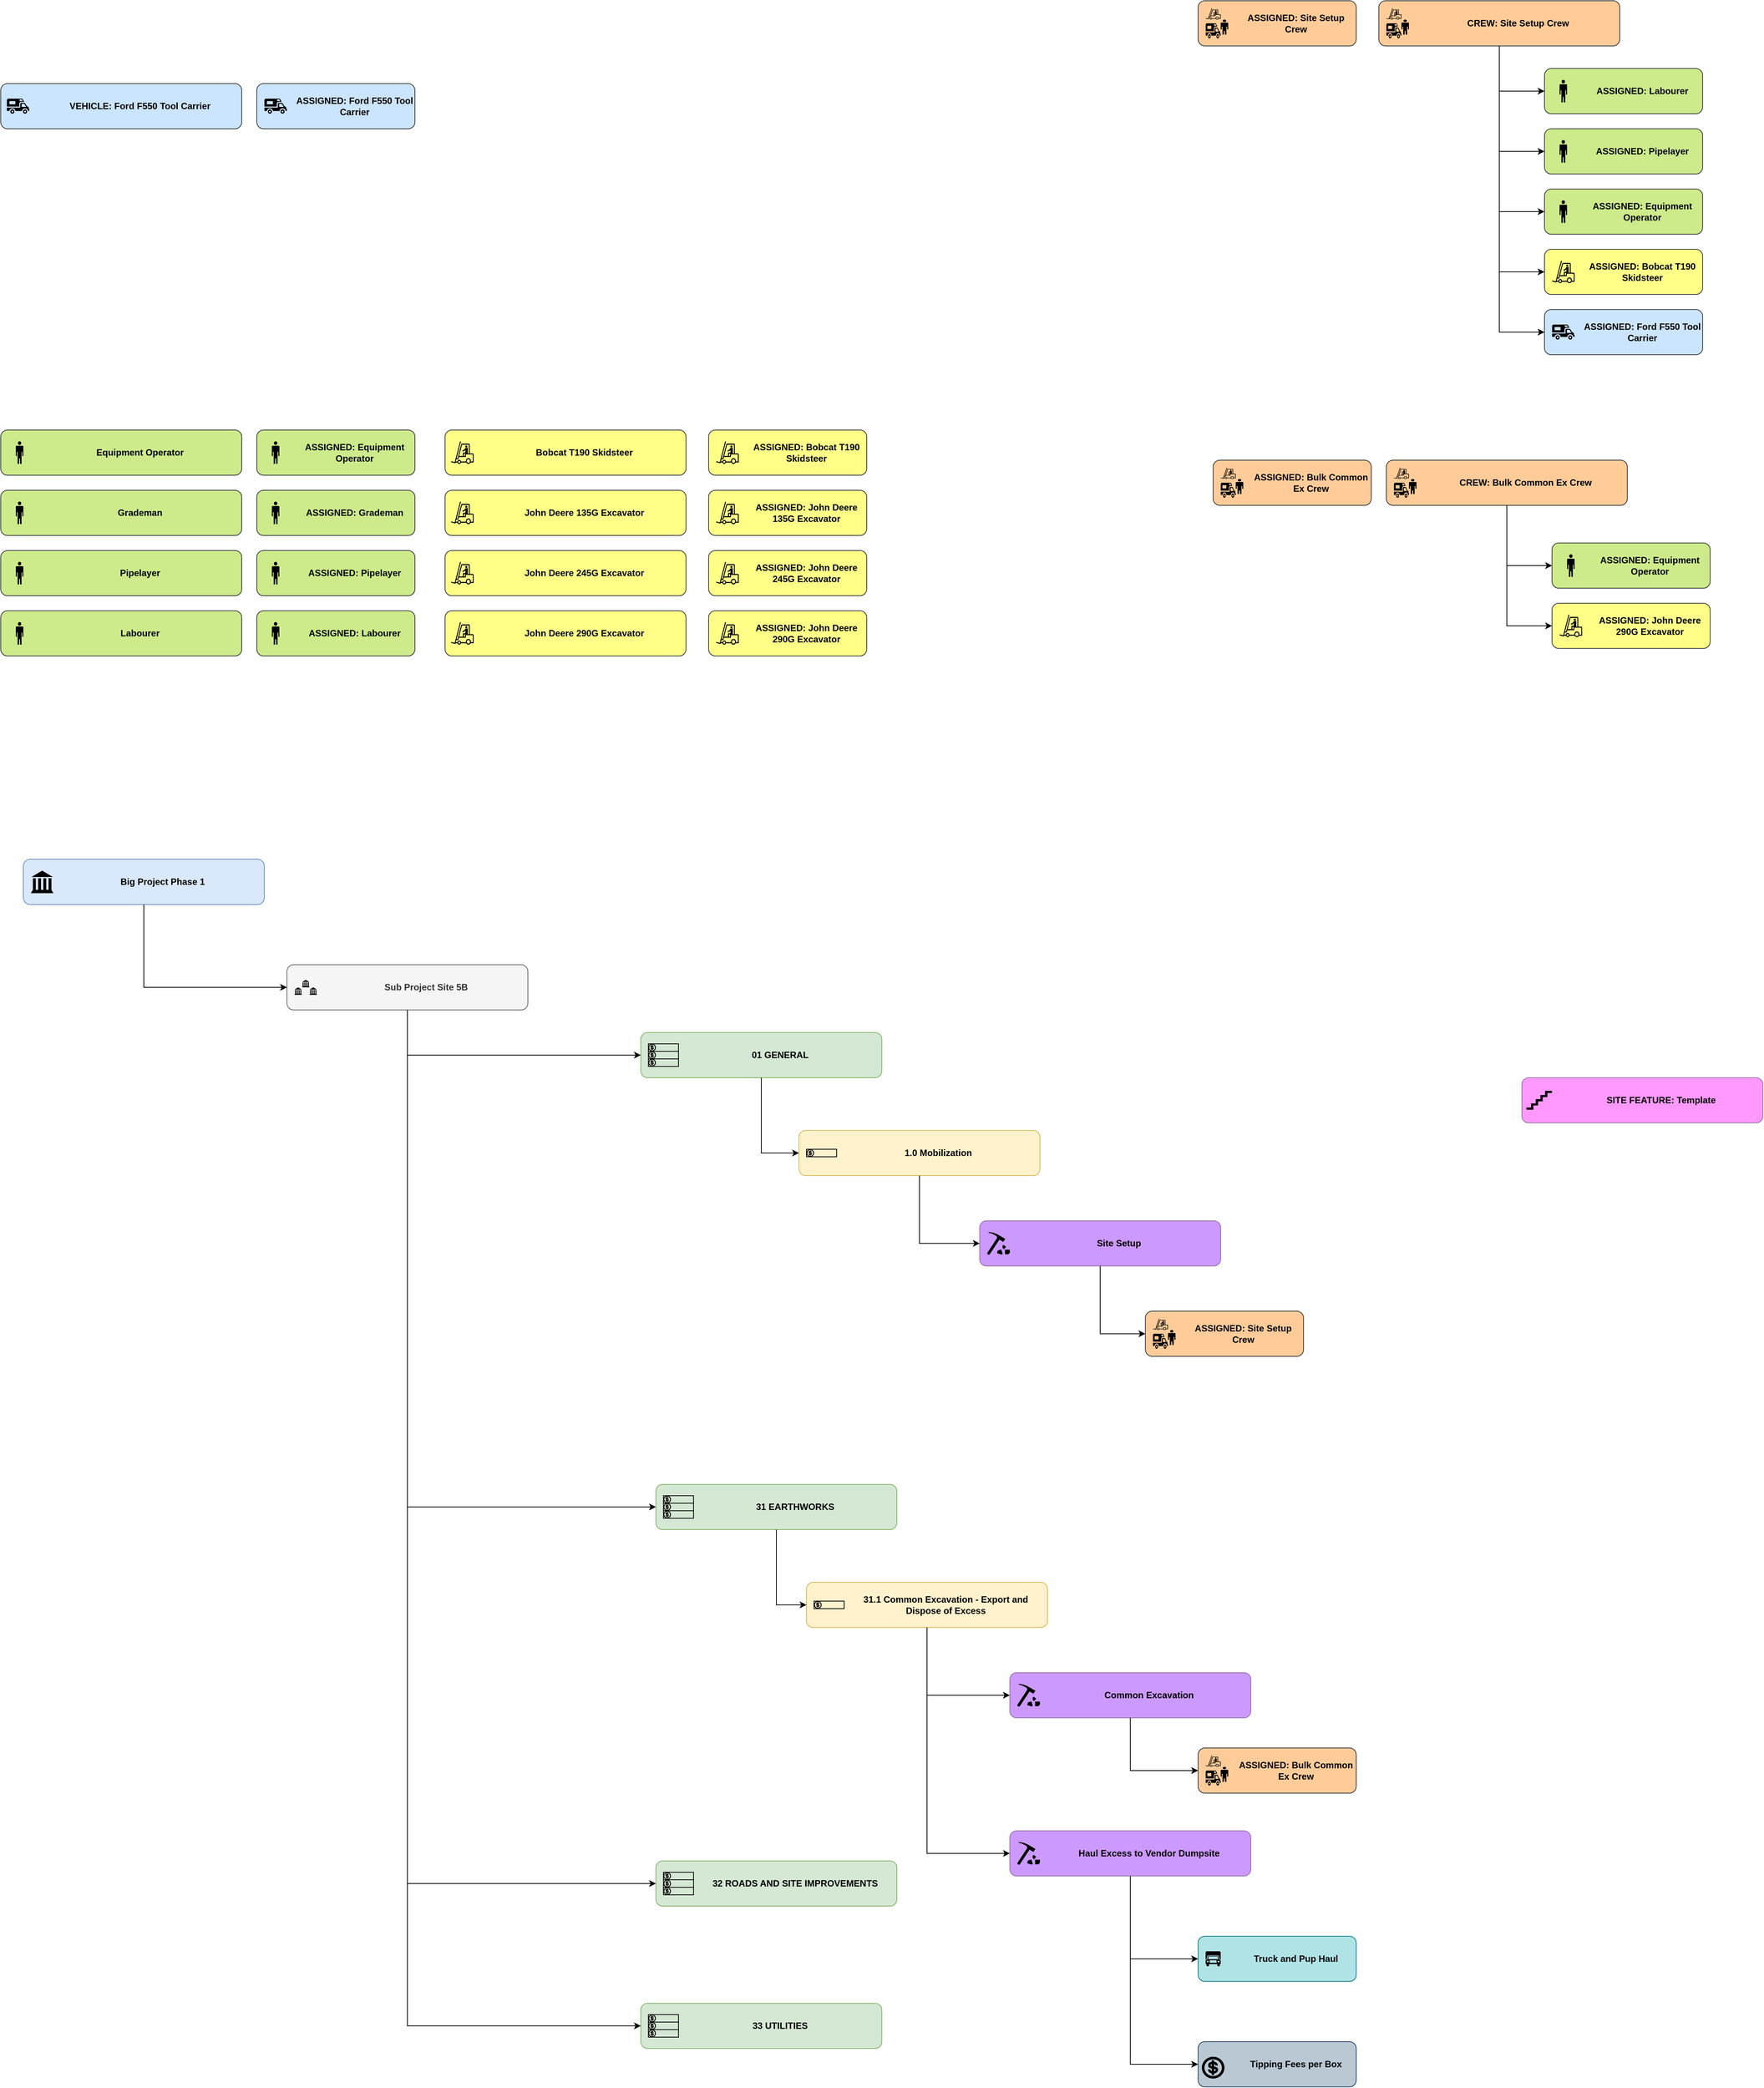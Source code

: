 <mxfile version="24.1.0" type="device">
  <diagram name="Page-1" id="LbiL-ViiE3Ngqwq_KXWn">
    <mxGraphModel dx="1400" dy="2087" grid="1" gridSize="10" guides="1" tooltips="1" connect="1" arrows="1" fold="1" page="1" pageScale="1" pageWidth="1600" pageHeight="1200" math="0" shadow="0">
      <root>
        <mxCell id="0" />
        <mxCell id="1" parent="0" />
        <mxCell id="XOTfRUJzOYHc899-o0_s-183" value="" style="group" vertex="1" connectable="0" parent="1">
          <mxGeometry x="450" y="350" width="320" height="60" as="geometry" />
        </mxCell>
        <object label="Sub Project Site 5B" nodeType="subProject" subProjectName="Sub Project Site 5B" id="XOTfRUJzOYHc899-o0_s-184">
          <mxCell style="rounded=1;whiteSpace=wrap;html=1;fillColor=#f5f5f5;fontColor=#333333;strokeColor=#666666;fontStyle=1;spacingLeft=50;" vertex="1" parent="XOTfRUJzOYHc899-o0_s-183">
            <mxGeometry width="320" height="60" as="geometry" />
          </mxCell>
        </object>
        <mxCell id="XOTfRUJzOYHc899-o0_s-185" value="" style="shape=mxgraph.signs.travel.museum;html=1;pointerEvents=1;fillColor=#000000;strokeColor=none;verticalLabelPosition=bottom;verticalAlign=top;align=center;sketch=0;" vertex="1" parent="XOTfRUJzOYHc899-o0_s-183">
          <mxGeometry x="20" y="20" width="10" height="10" as="geometry" />
        </mxCell>
        <mxCell id="XOTfRUJzOYHc899-o0_s-186" value="" style="shape=mxgraph.signs.travel.museum;html=1;pointerEvents=1;fillColor=#000000;strokeColor=none;verticalLabelPosition=bottom;verticalAlign=top;align=center;sketch=0;" vertex="1" parent="XOTfRUJzOYHc899-o0_s-183">
          <mxGeometry x="10" y="30" width="10" height="10" as="geometry" />
        </mxCell>
        <mxCell id="XOTfRUJzOYHc899-o0_s-187" value="" style="shape=mxgraph.signs.travel.museum;html=1;pointerEvents=1;fillColor=#000000;strokeColor=none;verticalLabelPosition=bottom;verticalAlign=top;align=center;sketch=0;" vertex="1" parent="XOTfRUJzOYHc899-o0_s-183">
          <mxGeometry x="30" y="30" width="10" height="10" as="geometry" />
        </mxCell>
        <mxCell id="XOTfRUJzOYHc899-o0_s-189" value="" style="group" vertex="1" connectable="0" parent="1">
          <mxGeometry x="100" y="210" width="320" height="60" as="geometry" />
        </mxCell>
        <object label="Big Project Phase 1" nodeType="project" projectName="Big Project Phase 1" id="XOTfRUJzOYHc899-o0_s-190">
          <mxCell style="rounded=1;whiteSpace=wrap;html=1;fillColor=#dae8fc;strokeColor=#6c8ebf;fontStyle=1;spacingLeft=50;" vertex="1" parent="XOTfRUJzOYHc899-o0_s-189">
            <mxGeometry width="320" height="60" as="geometry" />
          </mxCell>
        </object>
        <mxCell id="XOTfRUJzOYHc899-o0_s-191" value="" style="shape=mxgraph.signs.travel.museum;html=1;pointerEvents=1;fillColor=#000000;strokeColor=none;verticalLabelPosition=bottom;verticalAlign=top;align=center;sketch=0;" vertex="1" parent="XOTfRUJzOYHc899-o0_s-189">
          <mxGeometry x="10" y="15" width="30" height="30" as="geometry" />
        </mxCell>
        <mxCell id="XOTfRUJzOYHc899-o0_s-194" style="edgeStyle=orthogonalEdgeStyle;rounded=0;orthogonalLoop=1;jettySize=auto;html=1;exitX=0.5;exitY=1;exitDx=0;exitDy=0;entryX=0;entryY=0.5;entryDx=0;entryDy=0;" edge="1" parent="1" source="XOTfRUJzOYHc899-o0_s-190" target="XOTfRUJzOYHc899-o0_s-184">
          <mxGeometry relative="1" as="geometry" />
        </mxCell>
        <mxCell id="XOTfRUJzOYHc899-o0_s-217" value="" style="group" vertex="1" connectable="0" parent="1">
          <mxGeometry x="920" y="440" width="320" height="60" as="geometry" />
        </mxCell>
        <object label="01 GENERAL" nodeType="bidItemGroup" bidItemGroupDescription="GENERAL" bidItemGroupNumber="01" id="XOTfRUJzOYHc899-o0_s-218">
          <mxCell style="rounded=1;whiteSpace=wrap;html=1;fillColor=#d5e8d4;strokeColor=#82b366;fontStyle=1;spacingLeft=50;" vertex="1" parent="XOTfRUJzOYHc899-o0_s-217">
            <mxGeometry width="320" height="60" as="geometry" />
          </mxCell>
        </object>
        <mxCell id="XOTfRUJzOYHc899-o0_s-219" value="" style="verticalLabelPosition=bottom;verticalAlign=top;html=1;shape=mxgraph.basic.rect;fillColor2=none;strokeWidth=1;size=20;indent=5;fillColor=none;" vertex="1" parent="XOTfRUJzOYHc899-o0_s-217">
          <mxGeometry x="10" y="15" width="40" height="10" as="geometry" />
        </mxCell>
        <mxCell id="XOTfRUJzOYHc899-o0_s-220" value="" style="shape=mxgraph.signs.travel.cashier;html=1;pointerEvents=1;fillColor=#000000;strokeColor=none;verticalLabelPosition=bottom;verticalAlign=top;align=center;sketch=0;" vertex="1" parent="XOTfRUJzOYHc899-o0_s-217">
          <mxGeometry x="10" y="15" width="10" height="10" as="geometry" />
        </mxCell>
        <mxCell id="XOTfRUJzOYHc899-o0_s-221" value="" style="verticalLabelPosition=bottom;verticalAlign=top;html=1;shape=mxgraph.basic.rect;fillColor2=none;strokeWidth=1;size=20;indent=5;fillColor=none;" vertex="1" parent="XOTfRUJzOYHc899-o0_s-217">
          <mxGeometry x="10" y="25" width="40" height="10" as="geometry" />
        </mxCell>
        <mxCell id="XOTfRUJzOYHc899-o0_s-222" value="" style="shape=mxgraph.signs.travel.cashier;html=1;pointerEvents=1;fillColor=#000000;strokeColor=none;verticalLabelPosition=bottom;verticalAlign=top;align=center;sketch=0;" vertex="1" parent="XOTfRUJzOYHc899-o0_s-217">
          <mxGeometry x="10" y="25" width="10" height="10" as="geometry" />
        </mxCell>
        <mxCell id="XOTfRUJzOYHc899-o0_s-223" value="" style="verticalLabelPosition=bottom;verticalAlign=top;html=1;shape=mxgraph.basic.rect;fillColor2=none;strokeWidth=1;size=20;indent=5;fillColor=none;" vertex="1" parent="XOTfRUJzOYHc899-o0_s-217">
          <mxGeometry x="10" y="35" width="40" height="10" as="geometry" />
        </mxCell>
        <mxCell id="XOTfRUJzOYHc899-o0_s-224" value="" style="shape=mxgraph.signs.travel.cashier;html=1;pointerEvents=1;fillColor=#000000;strokeColor=none;verticalLabelPosition=bottom;verticalAlign=top;align=center;sketch=0;" vertex="1" parent="XOTfRUJzOYHc899-o0_s-217">
          <mxGeometry x="10" y="35" width="10" height="10" as="geometry" />
        </mxCell>
        <mxCell id="XOTfRUJzOYHc899-o0_s-225" style="edgeStyle=orthogonalEdgeStyle;rounded=0;orthogonalLoop=1;jettySize=auto;html=1;exitX=0.5;exitY=1;exitDx=0;exitDy=0;entryX=0;entryY=0.5;entryDx=0;entryDy=0;" edge="1" parent="1" source="XOTfRUJzOYHc899-o0_s-184" target="XOTfRUJzOYHc899-o0_s-218">
          <mxGeometry relative="1" as="geometry" />
        </mxCell>
        <mxCell id="XOTfRUJzOYHc899-o0_s-226" value="" style="group" vertex="1" connectable="0" parent="1">
          <mxGeometry x="940" y="1040" width="320" height="60" as="geometry" />
        </mxCell>
        <object label="31 EARTHWORKS" nodeType="bidItemGroup" bidItemGroupDescription="EARTHWORKS" bidItemGroupNumber="31" id="XOTfRUJzOYHc899-o0_s-227">
          <mxCell style="rounded=1;whiteSpace=wrap;html=1;fillColor=#d5e8d4;strokeColor=#82b366;fontStyle=1;spacingLeft=50;" vertex="1" parent="XOTfRUJzOYHc899-o0_s-226">
            <mxGeometry width="320" height="60" as="geometry" />
          </mxCell>
        </object>
        <mxCell id="XOTfRUJzOYHc899-o0_s-228" value="" style="verticalLabelPosition=bottom;verticalAlign=top;html=1;shape=mxgraph.basic.rect;fillColor2=none;strokeWidth=1;size=20;indent=5;fillColor=none;" vertex="1" parent="XOTfRUJzOYHc899-o0_s-226">
          <mxGeometry x="10" y="15" width="40" height="10" as="geometry" />
        </mxCell>
        <mxCell id="XOTfRUJzOYHc899-o0_s-229" value="" style="shape=mxgraph.signs.travel.cashier;html=1;pointerEvents=1;fillColor=#000000;strokeColor=none;verticalLabelPosition=bottom;verticalAlign=top;align=center;sketch=0;" vertex="1" parent="XOTfRUJzOYHc899-o0_s-226">
          <mxGeometry x="10" y="15" width="10" height="10" as="geometry" />
        </mxCell>
        <mxCell id="XOTfRUJzOYHc899-o0_s-230" value="" style="verticalLabelPosition=bottom;verticalAlign=top;html=1;shape=mxgraph.basic.rect;fillColor2=none;strokeWidth=1;size=20;indent=5;fillColor=none;" vertex="1" parent="XOTfRUJzOYHc899-o0_s-226">
          <mxGeometry x="10" y="25" width="40" height="10" as="geometry" />
        </mxCell>
        <mxCell id="XOTfRUJzOYHc899-o0_s-231" value="" style="shape=mxgraph.signs.travel.cashier;html=1;pointerEvents=1;fillColor=#000000;strokeColor=none;verticalLabelPosition=bottom;verticalAlign=top;align=center;sketch=0;" vertex="1" parent="XOTfRUJzOYHc899-o0_s-226">
          <mxGeometry x="10" y="25" width="10" height="10" as="geometry" />
        </mxCell>
        <mxCell id="XOTfRUJzOYHc899-o0_s-232" value="" style="verticalLabelPosition=bottom;verticalAlign=top;html=1;shape=mxgraph.basic.rect;fillColor2=none;strokeWidth=1;size=20;indent=5;fillColor=none;" vertex="1" parent="XOTfRUJzOYHc899-o0_s-226">
          <mxGeometry x="10" y="35" width="40" height="10" as="geometry" />
        </mxCell>
        <mxCell id="XOTfRUJzOYHc899-o0_s-233" value="" style="shape=mxgraph.signs.travel.cashier;html=1;pointerEvents=1;fillColor=#000000;strokeColor=none;verticalLabelPosition=bottom;verticalAlign=top;align=center;sketch=0;" vertex="1" parent="XOTfRUJzOYHc899-o0_s-226">
          <mxGeometry x="10" y="35" width="10" height="10" as="geometry" />
        </mxCell>
        <mxCell id="XOTfRUJzOYHc899-o0_s-234" style="edgeStyle=orthogonalEdgeStyle;rounded=0;orthogonalLoop=1;jettySize=auto;html=1;exitX=0.5;exitY=1;exitDx=0;exitDy=0;entryX=0;entryY=0.5;entryDx=0;entryDy=0;" edge="1" parent="1" source="XOTfRUJzOYHc899-o0_s-184" target="XOTfRUJzOYHc899-o0_s-227">
          <mxGeometry relative="1" as="geometry" />
        </mxCell>
        <mxCell id="XOTfRUJzOYHc899-o0_s-237" value="" style="group" vertex="1" connectable="0" parent="1">
          <mxGeometry x="920" y="1729" width="320" height="60" as="geometry" />
        </mxCell>
        <object label="33 UTILITIES" nodeType="bidItemGroup" bidItemGroupDescription="UTILITIES" bidItemGroupNumber="33" id="XOTfRUJzOYHc899-o0_s-238">
          <mxCell style="rounded=1;whiteSpace=wrap;html=1;fillColor=#d5e8d4;strokeColor=#82b366;fontStyle=1;spacingLeft=50;" vertex="1" parent="XOTfRUJzOYHc899-o0_s-237">
            <mxGeometry width="320" height="60" as="geometry" />
          </mxCell>
        </object>
        <mxCell id="XOTfRUJzOYHc899-o0_s-239" value="" style="verticalLabelPosition=bottom;verticalAlign=top;html=1;shape=mxgraph.basic.rect;fillColor2=none;strokeWidth=1;size=20;indent=5;fillColor=none;" vertex="1" parent="XOTfRUJzOYHc899-o0_s-237">
          <mxGeometry x="10" y="15" width="40" height="10" as="geometry" />
        </mxCell>
        <mxCell id="XOTfRUJzOYHc899-o0_s-240" value="" style="shape=mxgraph.signs.travel.cashier;html=1;pointerEvents=1;fillColor=#000000;strokeColor=none;verticalLabelPosition=bottom;verticalAlign=top;align=center;sketch=0;" vertex="1" parent="XOTfRUJzOYHc899-o0_s-237">
          <mxGeometry x="10" y="15" width="10" height="10" as="geometry" />
        </mxCell>
        <mxCell id="XOTfRUJzOYHc899-o0_s-241" value="" style="verticalLabelPosition=bottom;verticalAlign=top;html=1;shape=mxgraph.basic.rect;fillColor2=none;strokeWidth=1;size=20;indent=5;fillColor=none;" vertex="1" parent="XOTfRUJzOYHc899-o0_s-237">
          <mxGeometry x="10" y="25" width="40" height="10" as="geometry" />
        </mxCell>
        <mxCell id="XOTfRUJzOYHc899-o0_s-242" value="" style="shape=mxgraph.signs.travel.cashier;html=1;pointerEvents=1;fillColor=#000000;strokeColor=none;verticalLabelPosition=bottom;verticalAlign=top;align=center;sketch=0;" vertex="1" parent="XOTfRUJzOYHc899-o0_s-237">
          <mxGeometry x="10" y="25" width="10" height="10" as="geometry" />
        </mxCell>
        <mxCell id="XOTfRUJzOYHc899-o0_s-243" value="" style="verticalLabelPosition=bottom;verticalAlign=top;html=1;shape=mxgraph.basic.rect;fillColor2=none;strokeWidth=1;size=20;indent=5;fillColor=none;" vertex="1" parent="XOTfRUJzOYHc899-o0_s-237">
          <mxGeometry x="10" y="35" width="40" height="10" as="geometry" />
        </mxCell>
        <mxCell id="XOTfRUJzOYHc899-o0_s-244" value="" style="shape=mxgraph.signs.travel.cashier;html=1;pointerEvents=1;fillColor=#000000;strokeColor=none;verticalLabelPosition=bottom;verticalAlign=top;align=center;sketch=0;" vertex="1" parent="XOTfRUJzOYHc899-o0_s-237">
          <mxGeometry x="10" y="35" width="10" height="10" as="geometry" />
        </mxCell>
        <mxCell id="XOTfRUJzOYHc899-o0_s-245" value="" style="group" vertex="1" connectable="0" parent="1">
          <mxGeometry x="940" y="1540" width="320" height="60" as="geometry" />
        </mxCell>
        <object label="32 ROADS AND SITE IMPROVEMENTS" nodeType="bidItemGroup" bidItemGroupDescription="ROADS AND SITE IMPROVEMENTS" bidItemGroupNumber="32" id="XOTfRUJzOYHc899-o0_s-246">
          <mxCell style="rounded=1;whiteSpace=wrap;html=1;fillColor=#d5e8d4;strokeColor=#82b366;fontStyle=1;spacingLeft=50;" vertex="1" parent="XOTfRUJzOYHc899-o0_s-245">
            <mxGeometry width="320" height="60" as="geometry" />
          </mxCell>
        </object>
        <mxCell id="XOTfRUJzOYHc899-o0_s-247" value="" style="verticalLabelPosition=bottom;verticalAlign=top;html=1;shape=mxgraph.basic.rect;fillColor2=none;strokeWidth=1;size=20;indent=5;fillColor=none;" vertex="1" parent="XOTfRUJzOYHc899-o0_s-245">
          <mxGeometry x="10" y="15" width="40" height="10" as="geometry" />
        </mxCell>
        <mxCell id="XOTfRUJzOYHc899-o0_s-248" value="" style="shape=mxgraph.signs.travel.cashier;html=1;pointerEvents=1;fillColor=#000000;strokeColor=none;verticalLabelPosition=bottom;verticalAlign=top;align=center;sketch=0;" vertex="1" parent="XOTfRUJzOYHc899-o0_s-245">
          <mxGeometry x="10" y="15" width="10" height="10" as="geometry" />
        </mxCell>
        <mxCell id="XOTfRUJzOYHc899-o0_s-249" value="" style="verticalLabelPosition=bottom;verticalAlign=top;html=1;shape=mxgraph.basic.rect;fillColor2=none;strokeWidth=1;size=20;indent=5;fillColor=none;" vertex="1" parent="XOTfRUJzOYHc899-o0_s-245">
          <mxGeometry x="10" y="25" width="40" height="10" as="geometry" />
        </mxCell>
        <mxCell id="XOTfRUJzOYHc899-o0_s-250" value="" style="shape=mxgraph.signs.travel.cashier;html=1;pointerEvents=1;fillColor=#000000;strokeColor=none;verticalLabelPosition=bottom;verticalAlign=top;align=center;sketch=0;" vertex="1" parent="XOTfRUJzOYHc899-o0_s-245">
          <mxGeometry x="10" y="25" width="10" height="10" as="geometry" />
        </mxCell>
        <mxCell id="XOTfRUJzOYHc899-o0_s-251" value="" style="verticalLabelPosition=bottom;verticalAlign=top;html=1;shape=mxgraph.basic.rect;fillColor2=none;strokeWidth=1;size=20;indent=5;fillColor=none;" vertex="1" parent="XOTfRUJzOYHc899-o0_s-245">
          <mxGeometry x="10" y="35" width="40" height="10" as="geometry" />
        </mxCell>
        <mxCell id="XOTfRUJzOYHc899-o0_s-252" value="" style="shape=mxgraph.signs.travel.cashier;html=1;pointerEvents=1;fillColor=#000000;strokeColor=none;verticalLabelPosition=bottom;verticalAlign=top;align=center;sketch=0;" vertex="1" parent="XOTfRUJzOYHc899-o0_s-245">
          <mxGeometry x="10" y="35" width="10" height="10" as="geometry" />
        </mxCell>
        <mxCell id="XOTfRUJzOYHc899-o0_s-253" style="edgeStyle=orthogonalEdgeStyle;rounded=0;orthogonalLoop=1;jettySize=auto;html=1;exitX=0.5;exitY=1;exitDx=0;exitDy=0;entryX=0;entryY=0.5;entryDx=0;entryDy=0;" edge="1" parent="1" source="XOTfRUJzOYHc899-o0_s-184" target="XOTfRUJzOYHc899-o0_s-246">
          <mxGeometry relative="1" as="geometry" />
        </mxCell>
        <mxCell id="XOTfRUJzOYHc899-o0_s-254" style="edgeStyle=orthogonalEdgeStyle;rounded=0;orthogonalLoop=1;jettySize=auto;html=1;exitX=0.5;exitY=1;exitDx=0;exitDy=0;entryX=0;entryY=0.5;entryDx=0;entryDy=0;" edge="1" parent="1" source="XOTfRUJzOYHc899-o0_s-184" target="XOTfRUJzOYHc899-o0_s-238">
          <mxGeometry relative="1" as="geometry" />
        </mxCell>
        <mxCell id="XOTfRUJzOYHc899-o0_s-255" value="" style="group" vertex="1" connectable="0" parent="1">
          <mxGeometry x="1140" y="1170" width="320" height="60" as="geometry" />
        </mxCell>
        <object label="31.1 Common Excavation - Export and Dispose of Excess" nodeType="bidItem" itemNumber="31.0" estQuantity="4500" units="m3" takeoffQuantity="4500" description="Common Excavation - Export and Dispose of Excess" id="XOTfRUJzOYHc899-o0_s-256">
          <mxCell style="rounded=1;whiteSpace=wrap;html=1;fillColor=#fff2cc;strokeColor=#d6b656;fontStyle=1;spacingLeft=50;" vertex="1" parent="XOTfRUJzOYHc899-o0_s-255">
            <mxGeometry width="320" height="60" as="geometry" />
          </mxCell>
        </object>
        <mxCell id="XOTfRUJzOYHc899-o0_s-257" value="" style="verticalLabelPosition=bottom;verticalAlign=top;html=1;shape=mxgraph.basic.rect;fillColor2=none;strokeWidth=1;size=20;indent=5;fillColor=none;" vertex="1" parent="XOTfRUJzOYHc899-o0_s-255">
          <mxGeometry x="10" y="25" width="40" height="10" as="geometry" />
        </mxCell>
        <mxCell id="XOTfRUJzOYHc899-o0_s-258" value="" style="shape=mxgraph.signs.travel.cashier;html=1;pointerEvents=1;fillColor=#000000;strokeColor=none;verticalLabelPosition=bottom;verticalAlign=top;align=center;sketch=0;" vertex="1" parent="XOTfRUJzOYHc899-o0_s-255">
          <mxGeometry x="10" y="25" width="10" height="10" as="geometry" />
        </mxCell>
        <mxCell id="XOTfRUJzOYHc899-o0_s-259" style="edgeStyle=orthogonalEdgeStyle;rounded=0;orthogonalLoop=1;jettySize=auto;html=1;exitX=0.5;exitY=1;exitDx=0;exitDy=0;entryX=0;entryY=0.5;entryDx=0;entryDy=0;" edge="1" parent="1" source="XOTfRUJzOYHc899-o0_s-227" target="XOTfRUJzOYHc899-o0_s-256">
          <mxGeometry relative="1" as="geometry" />
        </mxCell>
        <mxCell id="XOTfRUJzOYHc899-o0_s-262" value="" style="group" vertex="1" connectable="0" parent="1">
          <mxGeometry x="1410" y="1290" width="320" height="60" as="geometry" />
        </mxCell>
        <object label="Common Excavation" nodeType="activity" activityType="earthworks" productionQuantity="4500" productionRate="75" productionQuantityUnits="m3" productionRateUnits="m3/hr" productionDurationHours="60" description="Common Excavation" id="XOTfRUJzOYHc899-o0_s-263">
          <mxCell style="rounded=1;whiteSpace=wrap;html=1;fillColor=#CC99FF;strokeColor=#9673a6;fontStyle=1;spacingLeft=50;" vertex="1" parent="XOTfRUJzOYHc899-o0_s-262">
            <mxGeometry width="320" height="60" as="geometry" />
          </mxCell>
        </object>
        <mxCell id="XOTfRUJzOYHc899-o0_s-264" value="" style="shape=mxgraph.signs.sports.rock_collection;html=1;pointerEvents=1;fillColor=#000000;strokeColor=none;verticalLabelPosition=bottom;verticalAlign=top;align=center;sketch=0;" vertex="1" parent="XOTfRUJzOYHc899-o0_s-262">
          <mxGeometry x="10" y="15" width="30" height="30" as="geometry" />
        </mxCell>
        <mxCell id="XOTfRUJzOYHc899-o0_s-265" style="edgeStyle=orthogonalEdgeStyle;rounded=0;orthogonalLoop=1;jettySize=auto;html=1;exitX=0.5;exitY=1;exitDx=0;exitDy=0;entryX=0;entryY=0.5;entryDx=0;entryDy=0;" edge="1" parent="1" source="XOTfRUJzOYHc899-o0_s-256" target="XOTfRUJzOYHc899-o0_s-263">
          <mxGeometry relative="1" as="geometry" />
        </mxCell>
        <mxCell id="XOTfRUJzOYHc899-o0_s-267" value="" style="group" vertex="1" connectable="0" parent="1">
          <mxGeometry x="1410" y="1500" width="320" height="60" as="geometry" />
        </mxCell>
        <object label="Haul Excess to Vendor Dumpsite" nodeType="activity" activityType="haul" productionQuantity="4500" productionRate="75" productionQuantityUnits="m3" productionRateUnits="m3/hr" productionDurationHours="60" description="Haul excess to vendor dumpsite" id="XOTfRUJzOYHc899-o0_s-268">
          <mxCell style="rounded=1;whiteSpace=wrap;html=1;fillColor=#CC99FF;strokeColor=#9673a6;fontStyle=1;spacingLeft=50;" vertex="1" parent="XOTfRUJzOYHc899-o0_s-267">
            <mxGeometry width="320" height="60" as="geometry" />
          </mxCell>
        </object>
        <mxCell id="XOTfRUJzOYHc899-o0_s-269" value="" style="shape=mxgraph.signs.sports.rock_collection;html=1;pointerEvents=1;fillColor=#000000;strokeColor=none;verticalLabelPosition=bottom;verticalAlign=top;align=center;sketch=0;" vertex="1" parent="XOTfRUJzOYHc899-o0_s-267">
          <mxGeometry x="10" y="15" width="30" height="30" as="geometry" />
        </mxCell>
        <mxCell id="XOTfRUJzOYHc899-o0_s-270" style="edgeStyle=orthogonalEdgeStyle;rounded=0;orthogonalLoop=1;jettySize=auto;html=1;exitX=0.5;exitY=1;exitDx=0;exitDy=0;entryX=0;entryY=0.5;entryDx=0;entryDy=0;" edge="1" parent="1" source="XOTfRUJzOYHc899-o0_s-256" target="XOTfRUJzOYHc899-o0_s-268">
          <mxGeometry relative="1" as="geometry" />
        </mxCell>
        <mxCell id="XOTfRUJzOYHc899-o0_s-284" value="" style="group" vertex="1" connectable="0" parent="1">
          <mxGeometry x="1660" y="1640" width="210" height="60" as="geometry" />
        </mxCell>
        <object label="Truck and Pup Haul" nodeType="trucking" truckType="truck and pup" hourlyRate="175" totalTrucks="4" roundTripDurationHours="1.25" totalRoundTrips="396" description="Truck and Pup Haul" id="XOTfRUJzOYHc899-o0_s-285">
          <mxCell style="rounded=1;whiteSpace=wrap;html=1;fillColor=#b0e3e6;strokeColor=#0e8088;fontStyle=1;spacingLeft=50;" vertex="1" parent="XOTfRUJzOYHc899-o0_s-284">
            <mxGeometry width="210" height="60" as="geometry" />
          </mxCell>
        </object>
        <mxCell id="XOTfRUJzOYHc899-o0_s-286" value="" style="shape=mxgraph.signs.transportation.truck_6;html=1;pointerEvents=1;fillColor=#000000;strokeColor=none;verticalLabelPosition=bottom;verticalAlign=top;align=center;sketch=0;" vertex="1" parent="XOTfRUJzOYHc899-o0_s-284">
          <mxGeometry x="10" y="20" width="20" height="20" as="geometry" />
        </mxCell>
        <mxCell id="XOTfRUJzOYHc899-o0_s-287" style="edgeStyle=orthogonalEdgeStyle;rounded=0;orthogonalLoop=1;jettySize=auto;html=1;exitX=0.5;exitY=1;exitDx=0;exitDy=0;entryX=0;entryY=0.5;entryDx=0;entryDy=0;" edge="1" parent="1" source="XOTfRUJzOYHc899-o0_s-268" target="XOTfRUJzOYHc899-o0_s-285">
          <mxGeometry relative="1" as="geometry" />
        </mxCell>
        <mxCell id="XOTfRUJzOYHc899-o0_s-288" value="" style="group" vertex="1" connectable="0" parent="1">
          <mxGeometry x="1660" y="1780" width="210" height="60" as="geometry" />
        </mxCell>
        <object label="Tipping Fees per Box" nodeType="incidentalCost" incidentalCostType="fees" vendorType="gravel pit" quantity="692" units="box" unitRate="50" subTotal="34600" tax="0" totalCost="34600" description="Tipping Fees per Box" id="XOTfRUJzOYHc899-o0_s-289">
          <mxCell style="rounded=1;whiteSpace=wrap;html=1;fillColor=#bac8d3;strokeColor=#23445d;fontStyle=1;spacingLeft=50;" vertex="1" parent="XOTfRUJzOYHc899-o0_s-288">
            <mxGeometry width="210" height="60" as="geometry" />
          </mxCell>
        </object>
        <mxCell id="XOTfRUJzOYHc899-o0_s-290" value="" style="shape=mxgraph.signs.travel.cashier;html=1;pointerEvents=1;fillColor=#000000;strokeColor=none;verticalLabelPosition=bottom;verticalAlign=top;align=center;sketch=0;" vertex="1" parent="XOTfRUJzOYHc899-o0_s-288">
          <mxGeometry x="5" y="20" width="30" height="29" as="geometry" />
        </mxCell>
        <mxCell id="XOTfRUJzOYHc899-o0_s-291" style="edgeStyle=orthogonalEdgeStyle;rounded=0;orthogonalLoop=1;jettySize=auto;html=1;exitX=0.5;exitY=1;exitDx=0;exitDy=0;entryX=0;entryY=0.5;entryDx=0;entryDy=0;" edge="1" parent="1" source="XOTfRUJzOYHc899-o0_s-268" target="XOTfRUJzOYHc899-o0_s-289">
          <mxGeometry relative="1" as="geometry" />
        </mxCell>
        <mxCell id="XOTfRUJzOYHc899-o0_s-335" value="" style="group" vertex="1" connectable="0" parent="1">
          <mxGeometry x="1660" y="1390" width="210" height="60" as="geometry" />
        </mxCell>
        <object label="ASSIGNED: Bulk&amp;nbsp;Common Ex Crew" nodeType="assignedCrew" crewDefinition="Bulk Common Ex Crew" description="Bulk Common Ex Crew" id="XOTfRUJzOYHc899-o0_s-336">
          <mxCell style="rounded=1;whiteSpace=wrap;html=1;fillColor=#ffcc99;strokeColor=#36393d;fontStyle=1;spacingLeft=50;" vertex="1" parent="XOTfRUJzOYHc899-o0_s-335">
            <mxGeometry width="210" height="60" as="geometry" />
          </mxCell>
        </object>
        <mxCell id="XOTfRUJzOYHc899-o0_s-337" value="" style="shape=mxgraph.signs.people.man_2;html=1;pointerEvents=1;fillColor=#000000;strokeColor=none;verticalLabelPosition=bottom;verticalAlign=top;align=center;sketch=0;" vertex="1" parent="XOTfRUJzOYHc899-o0_s-335">
          <mxGeometry x="30" y="25" width="10" height="20" as="geometry" />
        </mxCell>
        <mxCell id="XOTfRUJzOYHc899-o0_s-338" value="" style="shape=mxgraph.signs.sports.rv;html=1;pointerEvents=1;fillColor=#000000;strokeColor=none;verticalLabelPosition=bottom;verticalAlign=top;align=center;sketch=0;" vertex="1" parent="XOTfRUJzOYHc899-o0_s-335">
          <mxGeometry x="10" y="30" width="20" height="20" as="geometry" />
        </mxCell>
        <mxCell id="XOTfRUJzOYHc899-o0_s-339" value="" style="shape=mxgraph.signs.transportation.forklift;html=1;pointerEvents=1;fillColor=#000000;strokeColor=none;verticalLabelPosition=bottom;verticalAlign=top;align=center;sketch=0;" vertex="1" parent="XOTfRUJzOYHc899-o0_s-335">
          <mxGeometry x="10" y="10" width="20" height="15" as="geometry" />
        </mxCell>
        <mxCell id="XOTfRUJzOYHc899-o0_s-340" style="edgeStyle=orthogonalEdgeStyle;rounded=0;orthogonalLoop=1;jettySize=auto;html=1;exitX=0.5;exitY=1;exitDx=0;exitDy=0;entryX=0;entryY=0.5;entryDx=0;entryDy=0;" edge="1" parent="1" source="XOTfRUJzOYHc899-o0_s-263" target="XOTfRUJzOYHc899-o0_s-336">
          <mxGeometry relative="1" as="geometry" />
        </mxCell>
        <mxCell id="XOTfRUJzOYHc899-o0_s-407" value="" style="group" vertex="1" connectable="0" parent="1">
          <mxGeometry x="70" y="-360" width="320" height="60" as="geometry" />
        </mxCell>
        <object label="Equipment Operator" nodeType="labour" labourType="equipment" baseHourlyRate="60" description="Equipment Operator" id="XOTfRUJzOYHc899-o0_s-408">
          <mxCell style="rounded=1;whiteSpace=wrap;html=1;fillColor=#cdeb8b;strokeColor=#36393d;fontStyle=1;spacingLeft=50;" vertex="1" parent="XOTfRUJzOYHc899-o0_s-407">
            <mxGeometry width="320" height="60" as="geometry" />
          </mxCell>
        </object>
        <mxCell id="XOTfRUJzOYHc899-o0_s-409" value="" style="shape=mxgraph.signs.people.man_2;html=1;pointerEvents=1;fillColor=#000000;strokeColor=none;verticalLabelPosition=bottom;verticalAlign=top;align=center;sketch=0;" vertex="1" parent="XOTfRUJzOYHc899-o0_s-407">
          <mxGeometry x="20" y="15" width="10" height="30" as="geometry" />
        </mxCell>
        <mxCell id="XOTfRUJzOYHc899-o0_s-410" value="" style="group" vertex="1" connectable="0" parent="1">
          <mxGeometry x="70" y="-200" width="320" height="60" as="geometry" />
        </mxCell>
        <object label="Pipelayer" nodeType="labour" labourType="skilled" baseHourlyRate="60" description="Pipelayer" id="XOTfRUJzOYHc899-o0_s-411">
          <mxCell style="rounded=1;whiteSpace=wrap;html=1;fillColor=#cdeb8b;strokeColor=#36393d;fontStyle=1;spacingLeft=50;" vertex="1" parent="XOTfRUJzOYHc899-o0_s-410">
            <mxGeometry width="320" height="60" as="geometry" />
          </mxCell>
        </object>
        <mxCell id="XOTfRUJzOYHc899-o0_s-412" value="" style="shape=mxgraph.signs.people.man_2;html=1;pointerEvents=1;fillColor=#000000;strokeColor=none;verticalLabelPosition=bottom;verticalAlign=top;align=center;sketch=0;" vertex="1" parent="XOTfRUJzOYHc899-o0_s-410">
          <mxGeometry x="20" y="15" width="10" height="30" as="geometry" />
        </mxCell>
        <mxCell id="XOTfRUJzOYHc899-o0_s-413" value="" style="group" vertex="1" connectable="0" parent="1">
          <mxGeometry x="70" y="-120" width="320" height="60" as="geometry" />
        </mxCell>
        <object label="Labourer" nodeType="labour" labourType="general" baseHourlyRate="43" description="Labourer" id="XOTfRUJzOYHc899-o0_s-414">
          <mxCell style="rounded=1;whiteSpace=wrap;html=1;fillColor=#cdeb8b;strokeColor=#36393d;fontStyle=1;spacingLeft=50;" vertex="1" parent="XOTfRUJzOYHc899-o0_s-413">
            <mxGeometry width="320" height="60" as="geometry" />
          </mxCell>
        </object>
        <mxCell id="XOTfRUJzOYHc899-o0_s-415" value="" style="shape=mxgraph.signs.people.man_2;html=1;pointerEvents=1;fillColor=#000000;strokeColor=none;verticalLabelPosition=bottom;verticalAlign=top;align=center;sketch=0;" vertex="1" parent="XOTfRUJzOYHc899-o0_s-413">
          <mxGeometry x="20" y="15" width="10" height="30" as="geometry" />
        </mxCell>
        <mxCell id="XOTfRUJzOYHc899-o0_s-416" value="" style="group" vertex="1" connectable="0" parent="1">
          <mxGeometry x="70" y="-280" width="320" height="60" as="geometry" />
        </mxCell>
        <object label="Grademan" nodeType="labour" labourType="skilled" baseHourlyRate="60" description="Grademan" id="XOTfRUJzOYHc899-o0_s-417">
          <mxCell style="rounded=1;whiteSpace=wrap;html=1;fillColor=#cdeb8b;strokeColor=#36393d;fontStyle=1;spacingLeft=50;" vertex="1" parent="XOTfRUJzOYHc899-o0_s-416">
            <mxGeometry width="320" height="60" as="geometry" />
          </mxCell>
        </object>
        <mxCell id="XOTfRUJzOYHc899-o0_s-418" value="" style="shape=mxgraph.signs.people.man_2;html=1;pointerEvents=1;fillColor=#000000;strokeColor=none;verticalLabelPosition=bottom;verticalAlign=top;align=center;sketch=0;" vertex="1" parent="XOTfRUJzOYHc899-o0_s-416">
          <mxGeometry x="20" y="15" width="10" height="30" as="geometry" />
        </mxCell>
        <mxCell id="XOTfRUJzOYHc899-o0_s-419" value="" style="group" vertex="1" connectable="0" parent="1">
          <mxGeometry x="410" y="-120" width="210" height="60" as="geometry" />
        </mxCell>
        <object label="ASSIGNED: Labourer" nodeType="assignedLabour" labourDefinition="Labourer" description="Labourer" id="XOTfRUJzOYHc899-o0_s-420">
          <mxCell style="rounded=1;whiteSpace=wrap;html=1;fillColor=#cdeb8b;strokeColor=#36393d;fontStyle=1;spacingLeft=50;" vertex="1" parent="XOTfRUJzOYHc899-o0_s-419">
            <mxGeometry width="210" height="60" as="geometry" />
          </mxCell>
        </object>
        <mxCell id="XOTfRUJzOYHc899-o0_s-421" value="" style="shape=mxgraph.signs.people.man_2;html=1;pointerEvents=1;fillColor=#000000;strokeColor=none;verticalLabelPosition=bottom;verticalAlign=top;align=center;sketch=0;" vertex="1" parent="XOTfRUJzOYHc899-o0_s-419">
          <mxGeometry x="20" y="15" width="10" height="30" as="geometry" />
        </mxCell>
        <mxCell id="XOTfRUJzOYHc899-o0_s-422" value="" style="group" vertex="1" connectable="0" parent="1">
          <mxGeometry x="410" y="-200" width="210" height="60" as="geometry" />
        </mxCell>
        <object label="ASSIGNED: Pipelayer" nodeType="assignedLabour" labourDefinition="Pipelayer" description="Pipelayer" id="XOTfRUJzOYHc899-o0_s-423">
          <mxCell style="rounded=1;whiteSpace=wrap;html=1;fillColor=#cdeb8b;strokeColor=#36393d;fontStyle=1;spacingLeft=50;" vertex="1" parent="XOTfRUJzOYHc899-o0_s-422">
            <mxGeometry width="210" height="60" as="geometry" />
          </mxCell>
        </object>
        <mxCell id="XOTfRUJzOYHc899-o0_s-424" value="" style="shape=mxgraph.signs.people.man_2;html=1;pointerEvents=1;fillColor=#000000;strokeColor=none;verticalLabelPosition=bottom;verticalAlign=top;align=center;sketch=0;" vertex="1" parent="XOTfRUJzOYHc899-o0_s-422">
          <mxGeometry x="20" y="15" width="10" height="30" as="geometry" />
        </mxCell>
        <mxCell id="XOTfRUJzOYHc899-o0_s-425" value="" style="group" vertex="1" connectable="0" parent="1">
          <mxGeometry x="410" y="-280" width="210" height="60" as="geometry" />
        </mxCell>
        <object label="ASSIGNED: Grademan" nodeType="assignedLabour" labourDefinition="Grademan" description="Grademan" id="XOTfRUJzOYHc899-o0_s-426">
          <mxCell style="rounded=1;whiteSpace=wrap;html=1;fillColor=#cdeb8b;strokeColor=#36393d;fontStyle=1;spacingLeft=50;" vertex="1" parent="XOTfRUJzOYHc899-o0_s-425">
            <mxGeometry width="210" height="60" as="geometry" />
          </mxCell>
        </object>
        <mxCell id="XOTfRUJzOYHc899-o0_s-427" value="" style="shape=mxgraph.signs.people.man_2;html=1;pointerEvents=1;fillColor=#000000;strokeColor=none;verticalLabelPosition=bottom;verticalAlign=top;align=center;sketch=0;" vertex="1" parent="XOTfRUJzOYHc899-o0_s-425">
          <mxGeometry x="20" y="15" width="10" height="30" as="geometry" />
        </mxCell>
        <mxCell id="XOTfRUJzOYHc899-o0_s-428" value="" style="group" vertex="1" connectable="0" parent="1">
          <mxGeometry x="410" y="-360" width="210" height="60" as="geometry" />
        </mxCell>
        <object label="ASSIGNED: Equipment Operator" nodeType="assignedLabour" labourDefinition="Equipment Operator" description="Equipment Operator" id="XOTfRUJzOYHc899-o0_s-429">
          <mxCell style="rounded=1;whiteSpace=wrap;html=1;fillColor=#cdeb8b;strokeColor=#36393d;fontStyle=1;spacingLeft=50;" vertex="1" parent="XOTfRUJzOYHc899-o0_s-428">
            <mxGeometry width="210" height="60" as="geometry" />
          </mxCell>
        </object>
        <mxCell id="XOTfRUJzOYHc899-o0_s-430" value="" style="shape=mxgraph.signs.people.man_2;html=1;pointerEvents=1;fillColor=#000000;strokeColor=none;verticalLabelPosition=bottom;verticalAlign=top;align=center;sketch=0;" vertex="1" parent="XOTfRUJzOYHc899-o0_s-428">
          <mxGeometry x="20" y="15" width="10" height="30" as="geometry" />
        </mxCell>
        <mxCell id="XOTfRUJzOYHc899-o0_s-431" value="" style="group" vertex="1" connectable="0" parent="1">
          <mxGeometry x="2130" y="-210" width="210" height="60" as="geometry" />
        </mxCell>
        <object label="ASSIGNED: Equipment Operator" nodeType="assignedLabour" labourDefinition="Equipment Operator" description="Equipment Operator" id="XOTfRUJzOYHc899-o0_s-432">
          <mxCell style="rounded=1;whiteSpace=wrap;html=1;fillColor=#cdeb8b;strokeColor=#36393d;fontStyle=1;spacingLeft=50;" vertex="1" parent="XOTfRUJzOYHc899-o0_s-431">
            <mxGeometry width="210" height="60" as="geometry" />
          </mxCell>
        </object>
        <mxCell id="XOTfRUJzOYHc899-o0_s-433" value="" style="shape=mxgraph.signs.people.man_2;html=1;pointerEvents=1;fillColor=#000000;strokeColor=none;verticalLabelPosition=bottom;verticalAlign=top;align=center;sketch=0;" vertex="1" parent="XOTfRUJzOYHc899-o0_s-431">
          <mxGeometry x="20" y="15" width="10" height="30" as="geometry" />
        </mxCell>
        <mxCell id="XOTfRUJzOYHc899-o0_s-434" value="" style="group" vertex="1" connectable="0" parent="1">
          <mxGeometry x="1910" y="-320" width="320" height="60" as="geometry" />
        </mxCell>
        <object label="CREW: Bulk Common Ex Crew" nodeType="crew" crewType="Bulk Common Ex Crew" description="Bulk Common Ex Crew" id="XOTfRUJzOYHc899-o0_s-435">
          <mxCell style="rounded=1;whiteSpace=wrap;html=1;fillColor=#ffcc99;strokeColor=#36393d;fontStyle=1;spacingLeft=50;" vertex="1" parent="XOTfRUJzOYHc899-o0_s-434">
            <mxGeometry width="320" height="60" as="geometry" />
          </mxCell>
        </object>
        <mxCell id="XOTfRUJzOYHc899-o0_s-436" value="" style="shape=mxgraph.signs.people.man_2;html=1;pointerEvents=1;fillColor=#000000;strokeColor=none;verticalLabelPosition=bottom;verticalAlign=top;align=center;sketch=0;" vertex="1" parent="XOTfRUJzOYHc899-o0_s-434">
          <mxGeometry x="30" y="25" width="10" height="20" as="geometry" />
        </mxCell>
        <mxCell id="XOTfRUJzOYHc899-o0_s-437" value="" style="shape=mxgraph.signs.sports.rv;html=1;pointerEvents=1;fillColor=#000000;strokeColor=none;verticalLabelPosition=bottom;verticalAlign=top;align=center;sketch=0;" vertex="1" parent="XOTfRUJzOYHc899-o0_s-434">
          <mxGeometry x="10" y="30" width="20" height="20" as="geometry" />
        </mxCell>
        <mxCell id="XOTfRUJzOYHc899-o0_s-438" value="" style="shape=mxgraph.signs.transportation.forklift;html=1;pointerEvents=1;fillColor=#000000;strokeColor=none;verticalLabelPosition=bottom;verticalAlign=top;align=center;sketch=0;" vertex="1" parent="XOTfRUJzOYHc899-o0_s-434">
          <mxGeometry x="10" y="10" width="20" height="15" as="geometry" />
        </mxCell>
        <mxCell id="XOTfRUJzOYHc899-o0_s-444" style="edgeStyle=orthogonalEdgeStyle;rounded=0;orthogonalLoop=1;jettySize=auto;html=1;exitX=0.5;exitY=1;exitDx=0;exitDy=0;entryX=0;entryY=0.5;entryDx=0;entryDy=0;" edge="1" parent="1" source="XOTfRUJzOYHc899-o0_s-435" target="XOTfRUJzOYHc899-o0_s-432">
          <mxGeometry relative="1" as="geometry" />
        </mxCell>
        <mxCell id="XOTfRUJzOYHc899-o0_s-445" value="" style="group" vertex="1" connectable="0" parent="1">
          <mxGeometry x="660" y="-120" width="320" height="60" as="geometry" />
        </mxCell>
        <object label="John Deere 290G Excavator" nodeType="equipment" baseHourlyRate="130" baseDayRate="" baseWeeklyRate="" baseMonthlyRate="" equipmentType="excavator" idleFuelConsumptionPerDay="" idleFuelConsumptionPerHour="" workingFuelConsumptionPerHour="" workingFuelConsumptionPerDay="" description="John Deere 290G Excavator" id="XOTfRUJzOYHc899-o0_s-446">
          <mxCell style="rounded=1;whiteSpace=wrap;html=1;fillColor=#ffff88;strokeColor=#36393d;fontStyle=1;spacingLeft=50;" vertex="1" parent="XOTfRUJzOYHc899-o0_s-445">
            <mxGeometry width="320" height="60" as="geometry" />
          </mxCell>
        </object>
        <mxCell id="XOTfRUJzOYHc899-o0_s-447" value="" style="shape=mxgraph.signs.transportation.forklift;html=1;pointerEvents=1;fillColor=#000000;strokeColor=none;verticalLabelPosition=bottom;verticalAlign=top;align=center;sketch=0;" vertex="1" parent="XOTfRUJzOYHc899-o0_s-445">
          <mxGeometry x="8" y="15" width="30" height="30" as="geometry" />
        </mxCell>
        <mxCell id="XOTfRUJzOYHc899-o0_s-448" value="" style="group" vertex="1" connectable="0" parent="1">
          <mxGeometry x="660" y="-200" width="320" height="60" as="geometry" />
        </mxCell>
        <object label="John Deere 245G Excavator" nodeType="equipment" baseHourlyRate="110" baseDayRate="" baseWeeklyRate="" baseMonthlyRate="" equipmentType="excavator" idleFuelConsumptionPerDay="" idleFuelConsumptionPerHour="" workingFuelConsumptionPerHour="" workingFuelConsumptionPerDay="" description="John Deere 245G Excavator" id="XOTfRUJzOYHc899-o0_s-449">
          <mxCell style="rounded=1;whiteSpace=wrap;html=1;fillColor=#ffff88;strokeColor=#36393d;fontStyle=1;spacingLeft=50;" vertex="1" parent="XOTfRUJzOYHc899-o0_s-448">
            <mxGeometry width="320" height="60" as="geometry" />
          </mxCell>
        </object>
        <mxCell id="XOTfRUJzOYHc899-o0_s-450" value="" style="shape=mxgraph.signs.transportation.forklift;html=1;pointerEvents=1;fillColor=#000000;strokeColor=none;verticalLabelPosition=bottom;verticalAlign=top;align=center;sketch=0;" vertex="1" parent="XOTfRUJzOYHc899-o0_s-448">
          <mxGeometry x="8" y="15" width="30" height="30" as="geometry" />
        </mxCell>
        <mxCell id="XOTfRUJzOYHc899-o0_s-451" value="" style="group" vertex="1" connectable="0" parent="1">
          <mxGeometry x="660" y="-280" width="320" height="60" as="geometry" />
        </mxCell>
        <object label="John Deere 135G Excavator" nodeType="equipment" baseHourlyRate="65" baseDayRate="" baseWeeklyRate="" baseMonthlyRate="" equipmentType="excavator" idleFuelConsumptionPerDay="" idleFuelConsumptionPerHour="" workingFuelConsumptionPerHour="" workingFuelConsumptionPerDay="" description="John Deere 135G Excavator" id="XOTfRUJzOYHc899-o0_s-452">
          <mxCell style="rounded=1;whiteSpace=wrap;html=1;fillColor=#ffff88;strokeColor=#36393d;fontStyle=1;spacingLeft=50;" vertex="1" parent="XOTfRUJzOYHc899-o0_s-451">
            <mxGeometry width="320" height="60" as="geometry" />
          </mxCell>
        </object>
        <mxCell id="XOTfRUJzOYHc899-o0_s-453" value="" style="shape=mxgraph.signs.transportation.forklift;html=1;pointerEvents=1;fillColor=#000000;strokeColor=none;verticalLabelPosition=bottom;verticalAlign=top;align=center;sketch=0;" vertex="1" parent="XOTfRUJzOYHc899-o0_s-451">
          <mxGeometry x="8" y="15" width="30" height="30" as="geometry" />
        </mxCell>
        <mxCell id="XOTfRUJzOYHc899-o0_s-454" value="" style="group" vertex="1" connectable="0" parent="1">
          <mxGeometry x="660" y="-360" width="320" height="60" as="geometry" />
        </mxCell>
        <object label="Bobcat T190 Skidsteer" nodeType="equipment" baseHourlyRate="45" baseDayRate="" baseWeeklyRate="" baseMonthlyRate="" equipmentType="skidsteer" idleFuelConsumptionPerDay="" idleFuelConsumptionPerHour="" workingFuelConsumptionPerHour="" workingFuelConsumptionPerDay="" description="Bobcat T190 Skidsteer" id="XOTfRUJzOYHc899-o0_s-455">
          <mxCell style="rounded=1;whiteSpace=wrap;html=1;fillColor=#ffff88;strokeColor=#36393d;fontStyle=1;spacingLeft=50;" vertex="1" parent="XOTfRUJzOYHc899-o0_s-454">
            <mxGeometry width="320" height="60" as="geometry" />
          </mxCell>
        </object>
        <mxCell id="XOTfRUJzOYHc899-o0_s-456" value="" style="shape=mxgraph.signs.transportation.forklift;html=1;pointerEvents=1;fillColor=#000000;strokeColor=none;verticalLabelPosition=bottom;verticalAlign=top;align=center;sketch=0;" vertex="1" parent="XOTfRUJzOYHc899-o0_s-454">
          <mxGeometry x="8" y="15" width="30" height="30" as="geometry" />
        </mxCell>
        <mxCell id="XOTfRUJzOYHc899-o0_s-457" value="" style="group" vertex="1" connectable="0" parent="1">
          <mxGeometry x="1010" y="-360" width="210" height="60" as="geometry" />
        </mxCell>
        <object label="ASSIGNED: Bobcat T190 Skidsteer" nodeType="assignedEquipment" equipmentDefinition="Bobcat T190 Skidsteer" description="Bobcat T190 Skidsteer" id="XOTfRUJzOYHc899-o0_s-458">
          <mxCell style="rounded=1;whiteSpace=wrap;html=1;fillColor=#ffff88;strokeColor=#36393d;fontStyle=1;spacingLeft=50;" vertex="1" parent="XOTfRUJzOYHc899-o0_s-457">
            <mxGeometry width="210" height="60" as="geometry" />
          </mxCell>
        </object>
        <mxCell id="XOTfRUJzOYHc899-o0_s-459" value="" style="shape=mxgraph.signs.transportation.forklift;html=1;pointerEvents=1;fillColor=#000000;strokeColor=none;verticalLabelPosition=bottom;verticalAlign=top;align=center;sketch=0;" vertex="1" parent="XOTfRUJzOYHc899-o0_s-457">
          <mxGeometry x="10" y="15" width="30" height="30" as="geometry" />
        </mxCell>
        <mxCell id="XOTfRUJzOYHc899-o0_s-460" value="" style="group" vertex="1" connectable="0" parent="1">
          <mxGeometry x="1010" y="-280" width="210" height="60" as="geometry" />
        </mxCell>
        <object label="ASSIGNED: John Deere 135G Excavator" nodeType="assignedEquipment" equipmentDefinition="John Deere 135G Excavator" description="John Deere 135G Excavator" id="XOTfRUJzOYHc899-o0_s-461">
          <mxCell style="rounded=1;whiteSpace=wrap;html=1;fillColor=#ffff88;strokeColor=#36393d;fontStyle=1;spacingLeft=50;" vertex="1" parent="XOTfRUJzOYHc899-o0_s-460">
            <mxGeometry width="210" height="60" as="geometry" />
          </mxCell>
        </object>
        <mxCell id="XOTfRUJzOYHc899-o0_s-462" value="" style="shape=mxgraph.signs.transportation.forklift;html=1;pointerEvents=1;fillColor=#000000;strokeColor=none;verticalLabelPosition=bottom;verticalAlign=top;align=center;sketch=0;" vertex="1" parent="XOTfRUJzOYHc899-o0_s-460">
          <mxGeometry x="10" y="15" width="30" height="30" as="geometry" />
        </mxCell>
        <mxCell id="XOTfRUJzOYHc899-o0_s-463" value="" style="group" vertex="1" connectable="0" parent="1">
          <mxGeometry x="1010" y="-200" width="210" height="60" as="geometry" />
        </mxCell>
        <object label="ASSIGNED: John Deere 245G Excavator" nodeType="assignedEquipment" equipmentDefinition="John Deere 245G Excavator" description="John Deere 245G Excavator" id="XOTfRUJzOYHc899-o0_s-464">
          <mxCell style="rounded=1;whiteSpace=wrap;html=1;fillColor=#ffff88;strokeColor=#36393d;fontStyle=1;spacingLeft=50;" vertex="1" parent="XOTfRUJzOYHc899-o0_s-463">
            <mxGeometry width="210" height="60" as="geometry" />
          </mxCell>
        </object>
        <mxCell id="XOTfRUJzOYHc899-o0_s-465" value="" style="shape=mxgraph.signs.transportation.forklift;html=1;pointerEvents=1;fillColor=#000000;strokeColor=none;verticalLabelPosition=bottom;verticalAlign=top;align=center;sketch=0;" vertex="1" parent="XOTfRUJzOYHc899-o0_s-463">
          <mxGeometry x="10" y="15" width="30" height="30" as="geometry" />
        </mxCell>
        <mxCell id="XOTfRUJzOYHc899-o0_s-466" value="" style="group" vertex="1" connectable="0" parent="1">
          <mxGeometry x="1010" y="-120" width="210" height="60" as="geometry" />
        </mxCell>
        <object label="ASSIGNED: John Deere 290G Excavator" nodeType="assignedEquipment" equipmentDefinition="John Deere 290G Excavator" description="John Deere 290G Excavator" id="XOTfRUJzOYHc899-o0_s-467">
          <mxCell style="rounded=1;whiteSpace=wrap;html=1;fillColor=#ffff88;strokeColor=#36393d;fontStyle=1;spacingLeft=50;" vertex="1" parent="XOTfRUJzOYHc899-o0_s-466">
            <mxGeometry width="210" height="60" as="geometry" />
          </mxCell>
        </object>
        <mxCell id="XOTfRUJzOYHc899-o0_s-468" value="" style="shape=mxgraph.signs.transportation.forklift;html=1;pointerEvents=1;fillColor=#000000;strokeColor=none;verticalLabelPosition=bottom;verticalAlign=top;align=center;sketch=0;" vertex="1" parent="XOTfRUJzOYHc899-o0_s-466">
          <mxGeometry x="10" y="15" width="30" height="30" as="geometry" />
        </mxCell>
        <mxCell id="XOTfRUJzOYHc899-o0_s-469" value="" style="group" vertex="1" connectable="0" parent="1">
          <mxGeometry x="2130" y="-130" width="210" height="60" as="geometry" />
        </mxCell>
        <object label="ASSIGNED: John Deere 290G Excavator" nodeType="assignedEquipment" equipmentDefinition="John Deere 290G Excavator" description="John Deere 290G Excavator" id="XOTfRUJzOYHc899-o0_s-470">
          <mxCell style="rounded=1;whiteSpace=wrap;html=1;fillColor=#ffff88;strokeColor=#36393d;fontStyle=1;spacingLeft=50;" vertex="1" parent="XOTfRUJzOYHc899-o0_s-469">
            <mxGeometry width="210" height="60" as="geometry" />
          </mxCell>
        </object>
        <mxCell id="XOTfRUJzOYHc899-o0_s-471" value="" style="shape=mxgraph.signs.transportation.forklift;html=1;pointerEvents=1;fillColor=#000000;strokeColor=none;verticalLabelPosition=bottom;verticalAlign=top;align=center;sketch=0;" vertex="1" parent="XOTfRUJzOYHc899-o0_s-469">
          <mxGeometry x="10" y="15" width="30" height="30" as="geometry" />
        </mxCell>
        <mxCell id="XOTfRUJzOYHc899-o0_s-472" style="edgeStyle=orthogonalEdgeStyle;rounded=0;orthogonalLoop=1;jettySize=auto;html=1;exitX=0.5;exitY=1;exitDx=0;exitDy=0;entryX=0;entryY=0.5;entryDx=0;entryDy=0;" edge="1" parent="1" source="XOTfRUJzOYHc899-o0_s-435" target="XOTfRUJzOYHc899-o0_s-470">
          <mxGeometry relative="1" as="geometry" />
        </mxCell>
        <mxCell id="XOTfRUJzOYHc899-o0_s-473" value="" style="group" vertex="1" connectable="0" parent="1">
          <mxGeometry x="1680" y="-320" width="210" height="60" as="geometry" />
        </mxCell>
        <object label="ASSIGNED: Bulk Common Ex Crew" nodeType="assignedCrew" crewDefinition="Bulk Common Ex Crew" description="Bulk Common Ex Crew" id="XOTfRUJzOYHc899-o0_s-474">
          <mxCell style="rounded=1;whiteSpace=wrap;html=1;fillColor=#ffcc99;strokeColor=#36393d;fontStyle=1;spacingLeft=50;" vertex="1" parent="XOTfRUJzOYHc899-o0_s-473">
            <mxGeometry width="210" height="60" as="geometry" />
          </mxCell>
        </object>
        <mxCell id="XOTfRUJzOYHc899-o0_s-475" value="" style="shape=mxgraph.signs.people.man_2;html=1;pointerEvents=1;fillColor=#000000;strokeColor=none;verticalLabelPosition=bottom;verticalAlign=top;align=center;sketch=0;" vertex="1" parent="XOTfRUJzOYHc899-o0_s-473">
          <mxGeometry x="30" y="25" width="10" height="20" as="geometry" />
        </mxCell>
        <mxCell id="XOTfRUJzOYHc899-o0_s-476" value="" style="shape=mxgraph.signs.sports.rv;html=1;pointerEvents=1;fillColor=#000000;strokeColor=none;verticalLabelPosition=bottom;verticalAlign=top;align=center;sketch=0;" vertex="1" parent="XOTfRUJzOYHc899-o0_s-473">
          <mxGeometry x="10" y="30" width="20" height="20" as="geometry" />
        </mxCell>
        <mxCell id="XOTfRUJzOYHc899-o0_s-477" value="" style="shape=mxgraph.signs.transportation.forklift;html=1;pointerEvents=1;fillColor=#000000;strokeColor=none;verticalLabelPosition=bottom;verticalAlign=top;align=center;sketch=0;" vertex="1" parent="XOTfRUJzOYHc899-o0_s-473">
          <mxGeometry x="10" y="10" width="20" height="15" as="geometry" />
        </mxCell>
        <mxCell id="XOTfRUJzOYHc899-o0_s-486" value="" style="group" vertex="1" connectable="0" parent="1">
          <mxGeometry x="1130" y="570" width="320" height="60" as="geometry" />
        </mxCell>
        <object label="1.0 Mobilization" nodeType="bidItem" itemNumber="1.0" estQuantity="1" units="LS" takeoffQuantity="1" description="Mobilization" id="XOTfRUJzOYHc899-o0_s-487">
          <mxCell style="rounded=1;whiteSpace=wrap;html=1;fillColor=#fff2cc;strokeColor=#d6b656;fontStyle=1;spacingLeft=50;" vertex="1" parent="XOTfRUJzOYHc899-o0_s-486">
            <mxGeometry width="320" height="60" as="geometry" />
          </mxCell>
        </object>
        <mxCell id="XOTfRUJzOYHc899-o0_s-488" value="" style="verticalLabelPosition=bottom;verticalAlign=top;html=1;shape=mxgraph.basic.rect;fillColor2=none;strokeWidth=1;size=20;indent=5;fillColor=none;" vertex="1" parent="XOTfRUJzOYHc899-o0_s-486">
          <mxGeometry x="10" y="25" width="40" height="10" as="geometry" />
        </mxCell>
        <mxCell id="XOTfRUJzOYHc899-o0_s-489" value="" style="shape=mxgraph.signs.travel.cashier;html=1;pointerEvents=1;fillColor=#000000;strokeColor=none;verticalLabelPosition=bottom;verticalAlign=top;align=center;sketch=0;" vertex="1" parent="XOTfRUJzOYHc899-o0_s-486">
          <mxGeometry x="10" y="25" width="10" height="10" as="geometry" />
        </mxCell>
        <mxCell id="XOTfRUJzOYHc899-o0_s-490" style="edgeStyle=orthogonalEdgeStyle;rounded=0;orthogonalLoop=1;jettySize=auto;html=1;exitX=0.5;exitY=1;exitDx=0;exitDy=0;entryX=0;entryY=0.5;entryDx=0;entryDy=0;" edge="1" parent="1" source="XOTfRUJzOYHc899-o0_s-218" target="XOTfRUJzOYHc899-o0_s-487">
          <mxGeometry relative="1" as="geometry" />
        </mxCell>
        <mxCell id="XOTfRUJzOYHc899-o0_s-491" value="" style="group" vertex="1" connectable="0" parent="1">
          <mxGeometry x="1370" y="690" width="320" height="60" as="geometry" />
        </mxCell>
        <object label="Site Setup" nodeType="activity" activityType="general" productionQuantity="1" productionRate="" productionQuantityUnits="day" productionRateUnits="hr/day" productionDurationHours="9" description="Site Setup" productionDurationPerUnit="9" id="XOTfRUJzOYHc899-o0_s-492">
          <mxCell style="rounded=1;whiteSpace=wrap;html=1;fillColor=#CC99FF;strokeColor=#9673a6;fontStyle=1;spacingLeft=50;" vertex="1" parent="XOTfRUJzOYHc899-o0_s-491">
            <mxGeometry width="320" height="60" as="geometry" />
          </mxCell>
        </object>
        <mxCell id="XOTfRUJzOYHc899-o0_s-493" value="" style="shape=mxgraph.signs.sports.rock_collection;html=1;pointerEvents=1;fillColor=#000000;strokeColor=none;verticalLabelPosition=bottom;verticalAlign=top;align=center;sketch=0;" vertex="1" parent="XOTfRUJzOYHc899-o0_s-491">
          <mxGeometry x="10" y="15" width="30" height="30" as="geometry" />
        </mxCell>
        <mxCell id="XOTfRUJzOYHc899-o0_s-494" style="edgeStyle=orthogonalEdgeStyle;rounded=0;orthogonalLoop=1;jettySize=auto;html=1;exitX=0.5;exitY=1;exitDx=0;exitDy=0;entryX=0;entryY=0.5;entryDx=0;entryDy=0;" edge="1" parent="1" source="XOTfRUJzOYHc899-o0_s-487" target="XOTfRUJzOYHc899-o0_s-492">
          <mxGeometry relative="1" as="geometry" />
        </mxCell>
        <mxCell id="XOTfRUJzOYHc899-o0_s-495" value="" style="group" vertex="1" connectable="0" parent="1">
          <mxGeometry x="1900" y="-930" width="320" height="60" as="geometry" />
        </mxCell>
        <object label="CREW: Site Setup Crew" nodeType="crew" crewType="general" description="Site Setup Crew" id="XOTfRUJzOYHc899-o0_s-496">
          <mxCell style="rounded=1;whiteSpace=wrap;html=1;fillColor=#ffcc99;strokeColor=#36393d;fontStyle=1;spacingLeft=50;" vertex="1" parent="XOTfRUJzOYHc899-o0_s-495">
            <mxGeometry width="320" height="60" as="geometry" />
          </mxCell>
        </object>
        <mxCell id="XOTfRUJzOYHc899-o0_s-497" value="" style="shape=mxgraph.signs.people.man_2;html=1;pointerEvents=1;fillColor=#000000;strokeColor=none;verticalLabelPosition=bottom;verticalAlign=top;align=center;sketch=0;" vertex="1" parent="XOTfRUJzOYHc899-o0_s-495">
          <mxGeometry x="30" y="25" width="10" height="20" as="geometry" />
        </mxCell>
        <mxCell id="XOTfRUJzOYHc899-o0_s-498" value="" style="shape=mxgraph.signs.sports.rv;html=1;pointerEvents=1;fillColor=#000000;strokeColor=none;verticalLabelPosition=bottom;verticalAlign=top;align=center;sketch=0;" vertex="1" parent="XOTfRUJzOYHc899-o0_s-495">
          <mxGeometry x="10" y="30" width="20" height="20" as="geometry" />
        </mxCell>
        <mxCell id="XOTfRUJzOYHc899-o0_s-499" value="" style="shape=mxgraph.signs.transportation.forklift;html=1;pointerEvents=1;fillColor=#000000;strokeColor=none;verticalLabelPosition=bottom;verticalAlign=top;align=center;sketch=0;" vertex="1" parent="XOTfRUJzOYHc899-o0_s-495">
          <mxGeometry x="10" y="10" width="20" height="15" as="geometry" />
        </mxCell>
        <mxCell id="XOTfRUJzOYHc899-o0_s-500" value="" style="group" vertex="1" connectable="0" parent="1">
          <mxGeometry x="1660" y="-930" width="210" height="60" as="geometry" />
        </mxCell>
        <object label="ASSIGNED: Site Setup Crew" nodeType="assignedCrew" crewDefinition="Site Setup Crew" description="Site Setup Crew" id="XOTfRUJzOYHc899-o0_s-501">
          <mxCell style="rounded=1;whiteSpace=wrap;html=1;fillColor=#ffcc99;strokeColor=#36393d;fontStyle=1;spacingLeft=50;" vertex="1" parent="XOTfRUJzOYHc899-o0_s-500">
            <mxGeometry width="210" height="60" as="geometry" />
          </mxCell>
        </object>
        <mxCell id="XOTfRUJzOYHc899-o0_s-502" value="" style="shape=mxgraph.signs.people.man_2;html=1;pointerEvents=1;fillColor=#000000;strokeColor=none;verticalLabelPosition=bottom;verticalAlign=top;align=center;sketch=0;" vertex="1" parent="XOTfRUJzOYHc899-o0_s-500">
          <mxGeometry x="30" y="25" width="10" height="20" as="geometry" />
        </mxCell>
        <mxCell id="XOTfRUJzOYHc899-o0_s-503" value="" style="shape=mxgraph.signs.sports.rv;html=1;pointerEvents=1;fillColor=#000000;strokeColor=none;verticalLabelPosition=bottom;verticalAlign=top;align=center;sketch=0;" vertex="1" parent="XOTfRUJzOYHc899-o0_s-500">
          <mxGeometry x="10" y="30" width="20" height="20" as="geometry" />
        </mxCell>
        <mxCell id="XOTfRUJzOYHc899-o0_s-504" value="" style="shape=mxgraph.signs.transportation.forklift;html=1;pointerEvents=1;fillColor=#000000;strokeColor=none;verticalLabelPosition=bottom;verticalAlign=top;align=center;sketch=0;" vertex="1" parent="XOTfRUJzOYHc899-o0_s-500">
          <mxGeometry x="10" y="10" width="20" height="15" as="geometry" />
        </mxCell>
        <mxCell id="XOTfRUJzOYHc899-o0_s-505" value="" style="group" vertex="1" connectable="0" parent="1">
          <mxGeometry x="2120" y="-840" width="210" height="60" as="geometry" />
        </mxCell>
        <object label="ASSIGNED: Labourer" nodeType="assignedLabour" labourDefinition="Labourer" description="Labourer" id="XOTfRUJzOYHc899-o0_s-506">
          <mxCell style="rounded=1;whiteSpace=wrap;html=1;fillColor=#cdeb8b;strokeColor=#36393d;fontStyle=1;spacingLeft=50;" vertex="1" parent="XOTfRUJzOYHc899-o0_s-505">
            <mxGeometry width="210" height="60" as="geometry" />
          </mxCell>
        </object>
        <mxCell id="XOTfRUJzOYHc899-o0_s-507" value="" style="shape=mxgraph.signs.people.man_2;html=1;pointerEvents=1;fillColor=#000000;strokeColor=none;verticalLabelPosition=bottom;verticalAlign=top;align=center;sketch=0;" vertex="1" parent="XOTfRUJzOYHc899-o0_s-505">
          <mxGeometry x="20" y="15" width="10" height="30" as="geometry" />
        </mxCell>
        <mxCell id="XOTfRUJzOYHc899-o0_s-508" value="" style="group" vertex="1" connectable="0" parent="1">
          <mxGeometry x="2120" y="-680" width="210" height="60" as="geometry" />
        </mxCell>
        <object label="ASSIGNED: Equipment Operator" nodeType="assignedLabour" labourDefinition="Equipment Operator" description="Equipment Operator" id="XOTfRUJzOYHc899-o0_s-509">
          <mxCell style="rounded=1;whiteSpace=wrap;html=1;fillColor=#cdeb8b;strokeColor=#36393d;fontStyle=1;spacingLeft=50;" vertex="1" parent="XOTfRUJzOYHc899-o0_s-508">
            <mxGeometry width="210" height="60" as="geometry" />
          </mxCell>
        </object>
        <mxCell id="XOTfRUJzOYHc899-o0_s-510" value="" style="shape=mxgraph.signs.people.man_2;html=1;pointerEvents=1;fillColor=#000000;strokeColor=none;verticalLabelPosition=bottom;verticalAlign=top;align=center;sketch=0;" vertex="1" parent="XOTfRUJzOYHc899-o0_s-508">
          <mxGeometry x="20" y="15" width="10" height="30" as="geometry" />
        </mxCell>
        <mxCell id="XOTfRUJzOYHc899-o0_s-511" value="" style="group" vertex="1" connectable="0" parent="1">
          <mxGeometry x="2120" y="-760" width="210" height="60" as="geometry" />
        </mxCell>
        <object label="ASSIGNED: Pipelayer" nodeType="assignedLabour" labourDefinition="Pipelayer" description="Pipelayer" id="XOTfRUJzOYHc899-o0_s-512">
          <mxCell style="rounded=1;whiteSpace=wrap;html=1;fillColor=#cdeb8b;strokeColor=#36393d;fontStyle=1;spacingLeft=50;" vertex="1" parent="XOTfRUJzOYHc899-o0_s-511">
            <mxGeometry width="210" height="60" as="geometry" />
          </mxCell>
        </object>
        <mxCell id="XOTfRUJzOYHc899-o0_s-513" value="" style="shape=mxgraph.signs.people.man_2;html=1;pointerEvents=1;fillColor=#000000;strokeColor=none;verticalLabelPosition=bottom;verticalAlign=top;align=center;sketch=0;" vertex="1" parent="XOTfRUJzOYHc899-o0_s-511">
          <mxGeometry x="20" y="15" width="10" height="30" as="geometry" />
        </mxCell>
        <mxCell id="XOTfRUJzOYHc899-o0_s-514" value="" style="group" vertex="1" connectable="0" parent="1">
          <mxGeometry x="2120" y="-600" width="210" height="60" as="geometry" />
        </mxCell>
        <object label="ASSIGNED: Bobcat T190 Skidsteer" nodeType="assignedEquipment" equipmentDefinition="Bobcat T190 Skidsteer" description="Bobcat T190 Skidsteer" id="XOTfRUJzOYHc899-o0_s-515">
          <mxCell style="rounded=1;whiteSpace=wrap;html=1;fillColor=#ffff88;strokeColor=#36393d;fontStyle=1;spacingLeft=50;" vertex="1" parent="XOTfRUJzOYHc899-o0_s-514">
            <mxGeometry width="210" height="60" as="geometry" />
          </mxCell>
        </object>
        <mxCell id="XOTfRUJzOYHc899-o0_s-516" value="" style="shape=mxgraph.signs.transportation.forklift;html=1;pointerEvents=1;fillColor=#000000;strokeColor=none;verticalLabelPosition=bottom;verticalAlign=top;align=center;sketch=0;" vertex="1" parent="XOTfRUJzOYHc899-o0_s-514">
          <mxGeometry x="10" y="15" width="30" height="30" as="geometry" />
        </mxCell>
        <mxCell id="XOTfRUJzOYHc899-o0_s-517" value="" style="group" vertex="1" connectable="0" parent="1">
          <mxGeometry x="70" y="-820" width="320" height="60" as="geometry" />
        </mxCell>
        <object label="VEHICLE: Ford F550 Tool Carrier" nodeType="vehicle" vehicleType="utility" baseHourlyRate="22.50" baseDayRate="190" baseWeeklyRate="" baseMonthlyRate="" baseFuelConsumptionPerHour="" baseFuelConsumptionPerDay="" description="Ford F550 Tool Carrier" id="XOTfRUJzOYHc899-o0_s-518">
          <mxCell style="rounded=1;whiteSpace=wrap;html=1;fillColor=#cce5ff;strokeColor=#36393d;fontStyle=1;spacingLeft=50;" vertex="1" parent="XOTfRUJzOYHc899-o0_s-517">
            <mxGeometry width="320" height="60" as="geometry" />
          </mxCell>
        </object>
        <mxCell id="XOTfRUJzOYHc899-o0_s-519" value="" style="shape=mxgraph.signs.sports.rv;html=1;pointerEvents=1;fillColor=#000000;strokeColor=none;verticalLabelPosition=bottom;verticalAlign=top;align=center;sketch=0;" vertex="1" parent="XOTfRUJzOYHc899-o0_s-517">
          <mxGeometry x="8" y="20" width="30" height="20" as="geometry" />
        </mxCell>
        <mxCell id="XOTfRUJzOYHc899-o0_s-520" value="" style="group" vertex="1" connectable="0" parent="1">
          <mxGeometry x="410.0" y="-820" width="210" height="60" as="geometry" />
        </mxCell>
        <object label="ASSIGNED: Ford F550 Tool Carrier" nodeType="assignedVehicle" vehicleDefinition="Ford F550 Tool Carrier" description="Ford F550 Tool Carrier" id="XOTfRUJzOYHc899-o0_s-521">
          <mxCell style="rounded=1;whiteSpace=wrap;html=1;fillColor=#cce5ff;strokeColor=#36393d;fontStyle=1;spacingLeft=50;" vertex="1" parent="XOTfRUJzOYHc899-o0_s-520">
            <mxGeometry width="210" height="60" as="geometry" />
          </mxCell>
        </object>
        <mxCell id="XOTfRUJzOYHc899-o0_s-522" value="" style="shape=mxgraph.signs.sports.rv;html=1;pointerEvents=1;fillColor=#000000;strokeColor=none;verticalLabelPosition=bottom;verticalAlign=top;align=center;sketch=0;" vertex="1" parent="XOTfRUJzOYHc899-o0_s-520">
          <mxGeometry x="10" y="20" width="30" height="20" as="geometry" />
        </mxCell>
        <mxCell id="XOTfRUJzOYHc899-o0_s-523" value="" style="group" vertex="1" connectable="0" parent="1">
          <mxGeometry x="2120" y="-520" width="210" height="60" as="geometry" />
        </mxCell>
        <object label="ASSIGNED: Ford F550 Tool Carrier" nodeType="assignedVehicle" vehicleDefinition="Ford F550 Tool Carrier" description="Ford F550 Tool Carrier" id="XOTfRUJzOYHc899-o0_s-524">
          <mxCell style="rounded=1;whiteSpace=wrap;html=1;fillColor=#cce5ff;strokeColor=#36393d;fontStyle=1;spacingLeft=50;" vertex="1" parent="XOTfRUJzOYHc899-o0_s-523">
            <mxGeometry width="210" height="60" as="geometry" />
          </mxCell>
        </object>
        <mxCell id="XOTfRUJzOYHc899-o0_s-525" value="" style="shape=mxgraph.signs.sports.rv;html=1;pointerEvents=1;fillColor=#000000;strokeColor=none;verticalLabelPosition=bottom;verticalAlign=top;align=center;sketch=0;" vertex="1" parent="XOTfRUJzOYHc899-o0_s-523">
          <mxGeometry x="10" y="20" width="30" height="20" as="geometry" />
        </mxCell>
        <mxCell id="XOTfRUJzOYHc899-o0_s-526" style="edgeStyle=orthogonalEdgeStyle;rounded=0;orthogonalLoop=1;jettySize=auto;html=1;exitX=0.5;exitY=1;exitDx=0;exitDy=0;entryX=0;entryY=0.5;entryDx=0;entryDy=0;" edge="1" parent="1" source="XOTfRUJzOYHc899-o0_s-496" target="XOTfRUJzOYHc899-o0_s-506">
          <mxGeometry relative="1" as="geometry" />
        </mxCell>
        <mxCell id="XOTfRUJzOYHc899-o0_s-527" style="edgeStyle=orthogonalEdgeStyle;rounded=0;orthogonalLoop=1;jettySize=auto;html=1;exitX=0.5;exitY=1;exitDx=0;exitDy=0;entryX=0;entryY=0.5;entryDx=0;entryDy=0;" edge="1" parent="1" source="XOTfRUJzOYHc899-o0_s-496" target="XOTfRUJzOYHc899-o0_s-512">
          <mxGeometry relative="1" as="geometry" />
        </mxCell>
        <mxCell id="XOTfRUJzOYHc899-o0_s-528" style="edgeStyle=orthogonalEdgeStyle;rounded=0;orthogonalLoop=1;jettySize=auto;html=1;exitX=0.5;exitY=1;exitDx=0;exitDy=0;entryX=0;entryY=0.5;entryDx=0;entryDy=0;" edge="1" parent="1" source="XOTfRUJzOYHc899-o0_s-496" target="XOTfRUJzOYHc899-o0_s-509">
          <mxGeometry relative="1" as="geometry" />
        </mxCell>
        <mxCell id="XOTfRUJzOYHc899-o0_s-529" style="edgeStyle=orthogonalEdgeStyle;rounded=0;orthogonalLoop=1;jettySize=auto;html=1;exitX=0.5;exitY=1;exitDx=0;exitDy=0;entryX=0;entryY=0.5;entryDx=0;entryDy=0;" edge="1" parent="1" source="XOTfRUJzOYHc899-o0_s-496" target="XOTfRUJzOYHc899-o0_s-515">
          <mxGeometry relative="1" as="geometry" />
        </mxCell>
        <mxCell id="XOTfRUJzOYHc899-o0_s-530" style="edgeStyle=orthogonalEdgeStyle;rounded=0;orthogonalLoop=1;jettySize=auto;html=1;exitX=0.5;exitY=1;exitDx=0;exitDy=0;entryX=0;entryY=0.5;entryDx=0;entryDy=0;" edge="1" parent="1" source="XOTfRUJzOYHc899-o0_s-496" target="XOTfRUJzOYHc899-o0_s-524">
          <mxGeometry relative="1" as="geometry" />
        </mxCell>
        <mxCell id="XOTfRUJzOYHc899-o0_s-531" value="" style="group" vertex="1" connectable="0" parent="1">
          <mxGeometry x="1590" y="810" width="210" height="60" as="geometry" />
        </mxCell>
        <object label="ASSIGNED: Site Setup Crew" nodeType="assignedCrew" crewDefinition="Site Setup Crew" description="Site Setup Crew" id="XOTfRUJzOYHc899-o0_s-532">
          <mxCell style="rounded=1;whiteSpace=wrap;html=1;fillColor=#ffcc99;strokeColor=#36393d;fontStyle=1;spacingLeft=50;" vertex="1" parent="XOTfRUJzOYHc899-o0_s-531">
            <mxGeometry width="210" height="60" as="geometry" />
          </mxCell>
        </object>
        <mxCell id="XOTfRUJzOYHc899-o0_s-533" value="" style="shape=mxgraph.signs.people.man_2;html=1;pointerEvents=1;fillColor=#000000;strokeColor=none;verticalLabelPosition=bottom;verticalAlign=top;align=center;sketch=0;" vertex="1" parent="XOTfRUJzOYHc899-o0_s-531">
          <mxGeometry x="30" y="25" width="10" height="20" as="geometry" />
        </mxCell>
        <mxCell id="XOTfRUJzOYHc899-o0_s-534" value="" style="shape=mxgraph.signs.sports.rv;html=1;pointerEvents=1;fillColor=#000000;strokeColor=none;verticalLabelPosition=bottom;verticalAlign=top;align=center;sketch=0;" vertex="1" parent="XOTfRUJzOYHc899-o0_s-531">
          <mxGeometry x="10" y="30" width="20" height="20" as="geometry" />
        </mxCell>
        <mxCell id="XOTfRUJzOYHc899-o0_s-535" value="" style="shape=mxgraph.signs.transportation.forklift;html=1;pointerEvents=1;fillColor=#000000;strokeColor=none;verticalLabelPosition=bottom;verticalAlign=top;align=center;sketch=0;" vertex="1" parent="XOTfRUJzOYHc899-o0_s-531">
          <mxGeometry x="10" y="10" width="20" height="15" as="geometry" />
        </mxCell>
        <mxCell id="XOTfRUJzOYHc899-o0_s-536" style="edgeStyle=orthogonalEdgeStyle;rounded=0;orthogonalLoop=1;jettySize=auto;html=1;exitX=0.5;exitY=1;exitDx=0;exitDy=0;entryX=0;entryY=0.5;entryDx=0;entryDy=0;" edge="1" parent="1" source="XOTfRUJzOYHc899-o0_s-492" target="XOTfRUJzOYHc899-o0_s-532">
          <mxGeometry relative="1" as="geometry" />
        </mxCell>
        <mxCell id="XOTfRUJzOYHc899-o0_s-540" value="" style="group" vertex="1" connectable="0" parent="1">
          <mxGeometry x="2090" y="500" width="320" height="60" as="geometry" />
        </mxCell>
        <object label="SITE FEATURE: Template" nodeType="siteFeature" activityType="" productionQuantity="" productionRate="" productionQuantityUnits="" productionRateUnits="" productionDurationHours="" description="" id="XOTfRUJzOYHc899-o0_s-541">
          <mxCell style="rounded=1;whiteSpace=wrap;html=1;fillColor=#FF99FF;strokeColor=#9673a6;fontStyle=1;spacingLeft=50;" vertex="1" parent="XOTfRUJzOYHc899-o0_s-540">
            <mxGeometry width="320" height="60" as="geometry" />
          </mxCell>
        </object>
        <mxCell id="XOTfRUJzOYHc899-o0_s-542" value="" style="shape=mxgraph.signs.travel.stairs;html=1;pointerEvents=1;fillColor=#000000;strokeColor=none;verticalLabelPosition=bottom;verticalAlign=top;align=center;sketch=0;" vertex="1" parent="XOTfRUJzOYHc899-o0_s-540">
          <mxGeometry x="6" y="17.5" width="34" height="25" as="geometry" />
        </mxCell>
      </root>
    </mxGraphModel>
  </diagram>
</mxfile>
